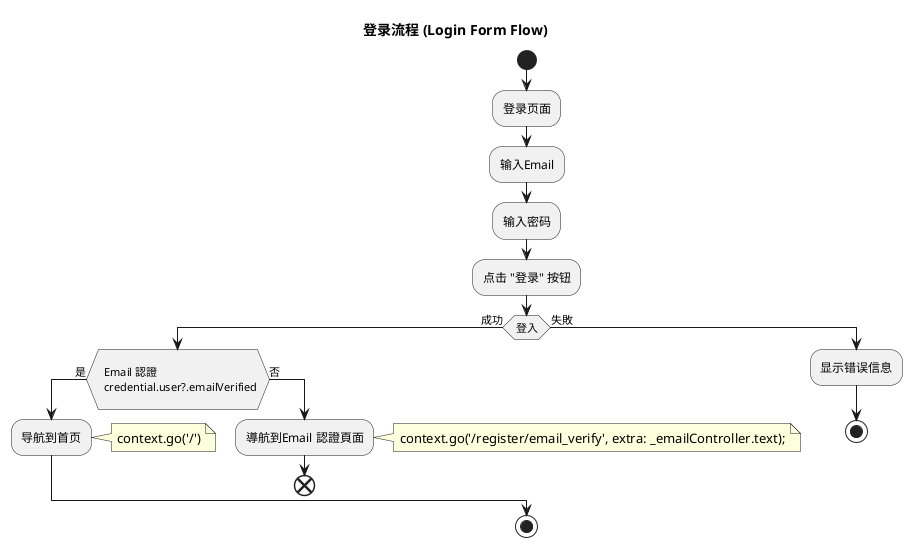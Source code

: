 @startuml "登录FLOW"
title "登录流程 (Login Form Flow)"

start

:登录页面;

:输入Email;

:输入密码;

:点击 "登录" 按钮;
 
if (登入) then (成功)
 
if (
  Email 認證
  credential.user?.emailVerified
  ) then (是)
  :导航到首页;
  note right
    context.go('/')
  end note
else (否)
  :導航到Email 認證頁面;
  note right
    context.go('/register/email_verify', extra: _emailController.text);
  end note
end

endif
else (失敗)
  :显示错误信息;
  stop
endif

stop
@enduml
